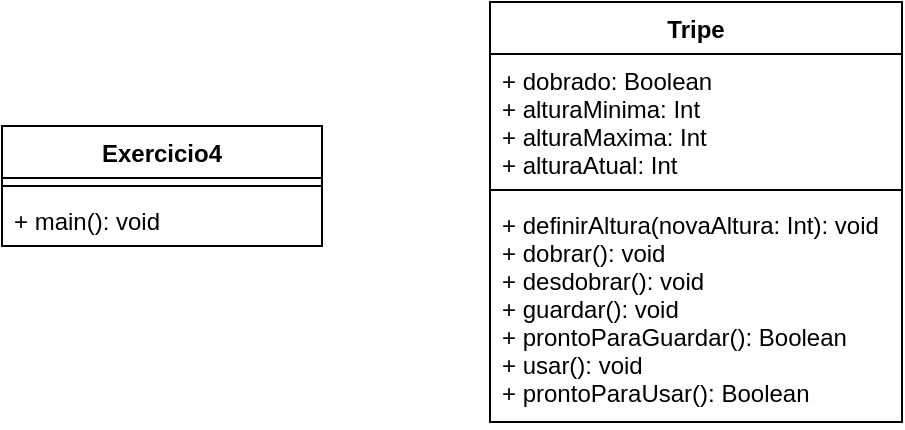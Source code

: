 <mxfile version="13.6.9" type="device"><diagram id="C5RBs43oDa-KdzZeNtuy" name="Page-1"><mxGraphModel dx="1422" dy="794" grid="1" gridSize="10" guides="1" tooltips="1" connect="1" arrows="1" fold="1" page="1" pageScale="1" pageWidth="827" pageHeight="1169" math="0" shadow="0"><root><mxCell id="WIyWlLk6GJQsqaUBKTNV-0"/><mxCell id="WIyWlLk6GJQsqaUBKTNV-1" parent="WIyWlLk6GJQsqaUBKTNV-0"/><mxCell id="jAu752LvtRfTyDqipMnn-0" value="Tripe" style="swimlane;fontStyle=1;align=center;verticalAlign=top;childLayout=stackLayout;horizontal=1;startSize=26;horizontalStack=0;resizeParent=1;resizeParentMax=0;resizeLast=0;collapsible=1;marginBottom=0;" vertex="1" parent="WIyWlLk6GJQsqaUBKTNV-1"><mxGeometry x="364" y="90" width="206" height="210" as="geometry"/></mxCell><mxCell id="jAu752LvtRfTyDqipMnn-1" value="+ dobrado: Boolean&#10;+ alturaMinima: Int&#10;+ alturaMaxima: Int&#10;+ alturaAtual: Int" style="text;strokeColor=none;fillColor=none;align=left;verticalAlign=top;spacingLeft=4;spacingRight=4;overflow=hidden;rotatable=0;points=[[0,0.5],[1,0.5]];portConstraint=eastwest;" vertex="1" parent="jAu752LvtRfTyDqipMnn-0"><mxGeometry y="26" width="206" height="64" as="geometry"/></mxCell><mxCell id="jAu752LvtRfTyDqipMnn-2" value="" style="line;strokeWidth=1;fillColor=none;align=left;verticalAlign=middle;spacingTop=-1;spacingLeft=3;spacingRight=3;rotatable=0;labelPosition=right;points=[];portConstraint=eastwest;" vertex="1" parent="jAu752LvtRfTyDqipMnn-0"><mxGeometry y="90" width="206" height="8" as="geometry"/></mxCell><mxCell id="jAu752LvtRfTyDqipMnn-3" value="+ definirAltura(novaAltura: Int): void&#10;+ dobrar(): void&#10;+ desdobrar(): void&#10;+ guardar(): void&#10;+ prontoParaGuardar(): Boolean&#10;+ usar(): void&#10;+ prontoParaUsar(): Boolean" style="text;strokeColor=none;fillColor=none;align=left;verticalAlign=top;spacingLeft=4;spacingRight=4;overflow=hidden;rotatable=0;points=[[0,0.5],[1,0.5]];portConstraint=eastwest;" vertex="1" parent="jAu752LvtRfTyDqipMnn-0"><mxGeometry y="98" width="206" height="112" as="geometry"/></mxCell><mxCell id="jAu752LvtRfTyDqipMnn-4" value="Exercicio4" style="swimlane;fontStyle=1;align=center;verticalAlign=top;childLayout=stackLayout;horizontal=1;startSize=26;horizontalStack=0;resizeParent=1;resizeParentMax=0;resizeLast=0;collapsible=1;marginBottom=0;" vertex="1" parent="WIyWlLk6GJQsqaUBKTNV-1"><mxGeometry x="120" y="152" width="160" height="60" as="geometry"/></mxCell><mxCell id="jAu752LvtRfTyDqipMnn-6" value="" style="line;strokeWidth=1;fillColor=none;align=left;verticalAlign=middle;spacingTop=-1;spacingLeft=3;spacingRight=3;rotatable=0;labelPosition=right;points=[];portConstraint=eastwest;" vertex="1" parent="jAu752LvtRfTyDqipMnn-4"><mxGeometry y="26" width="160" height="8" as="geometry"/></mxCell><mxCell id="jAu752LvtRfTyDqipMnn-7" value="+ main(): void" style="text;strokeColor=none;fillColor=none;align=left;verticalAlign=top;spacingLeft=4;spacingRight=4;overflow=hidden;rotatable=0;points=[[0,0.5],[1,0.5]];portConstraint=eastwest;" vertex="1" parent="jAu752LvtRfTyDqipMnn-4"><mxGeometry y="34" width="160" height="26" as="geometry"/></mxCell></root></mxGraphModel></diagram></mxfile>